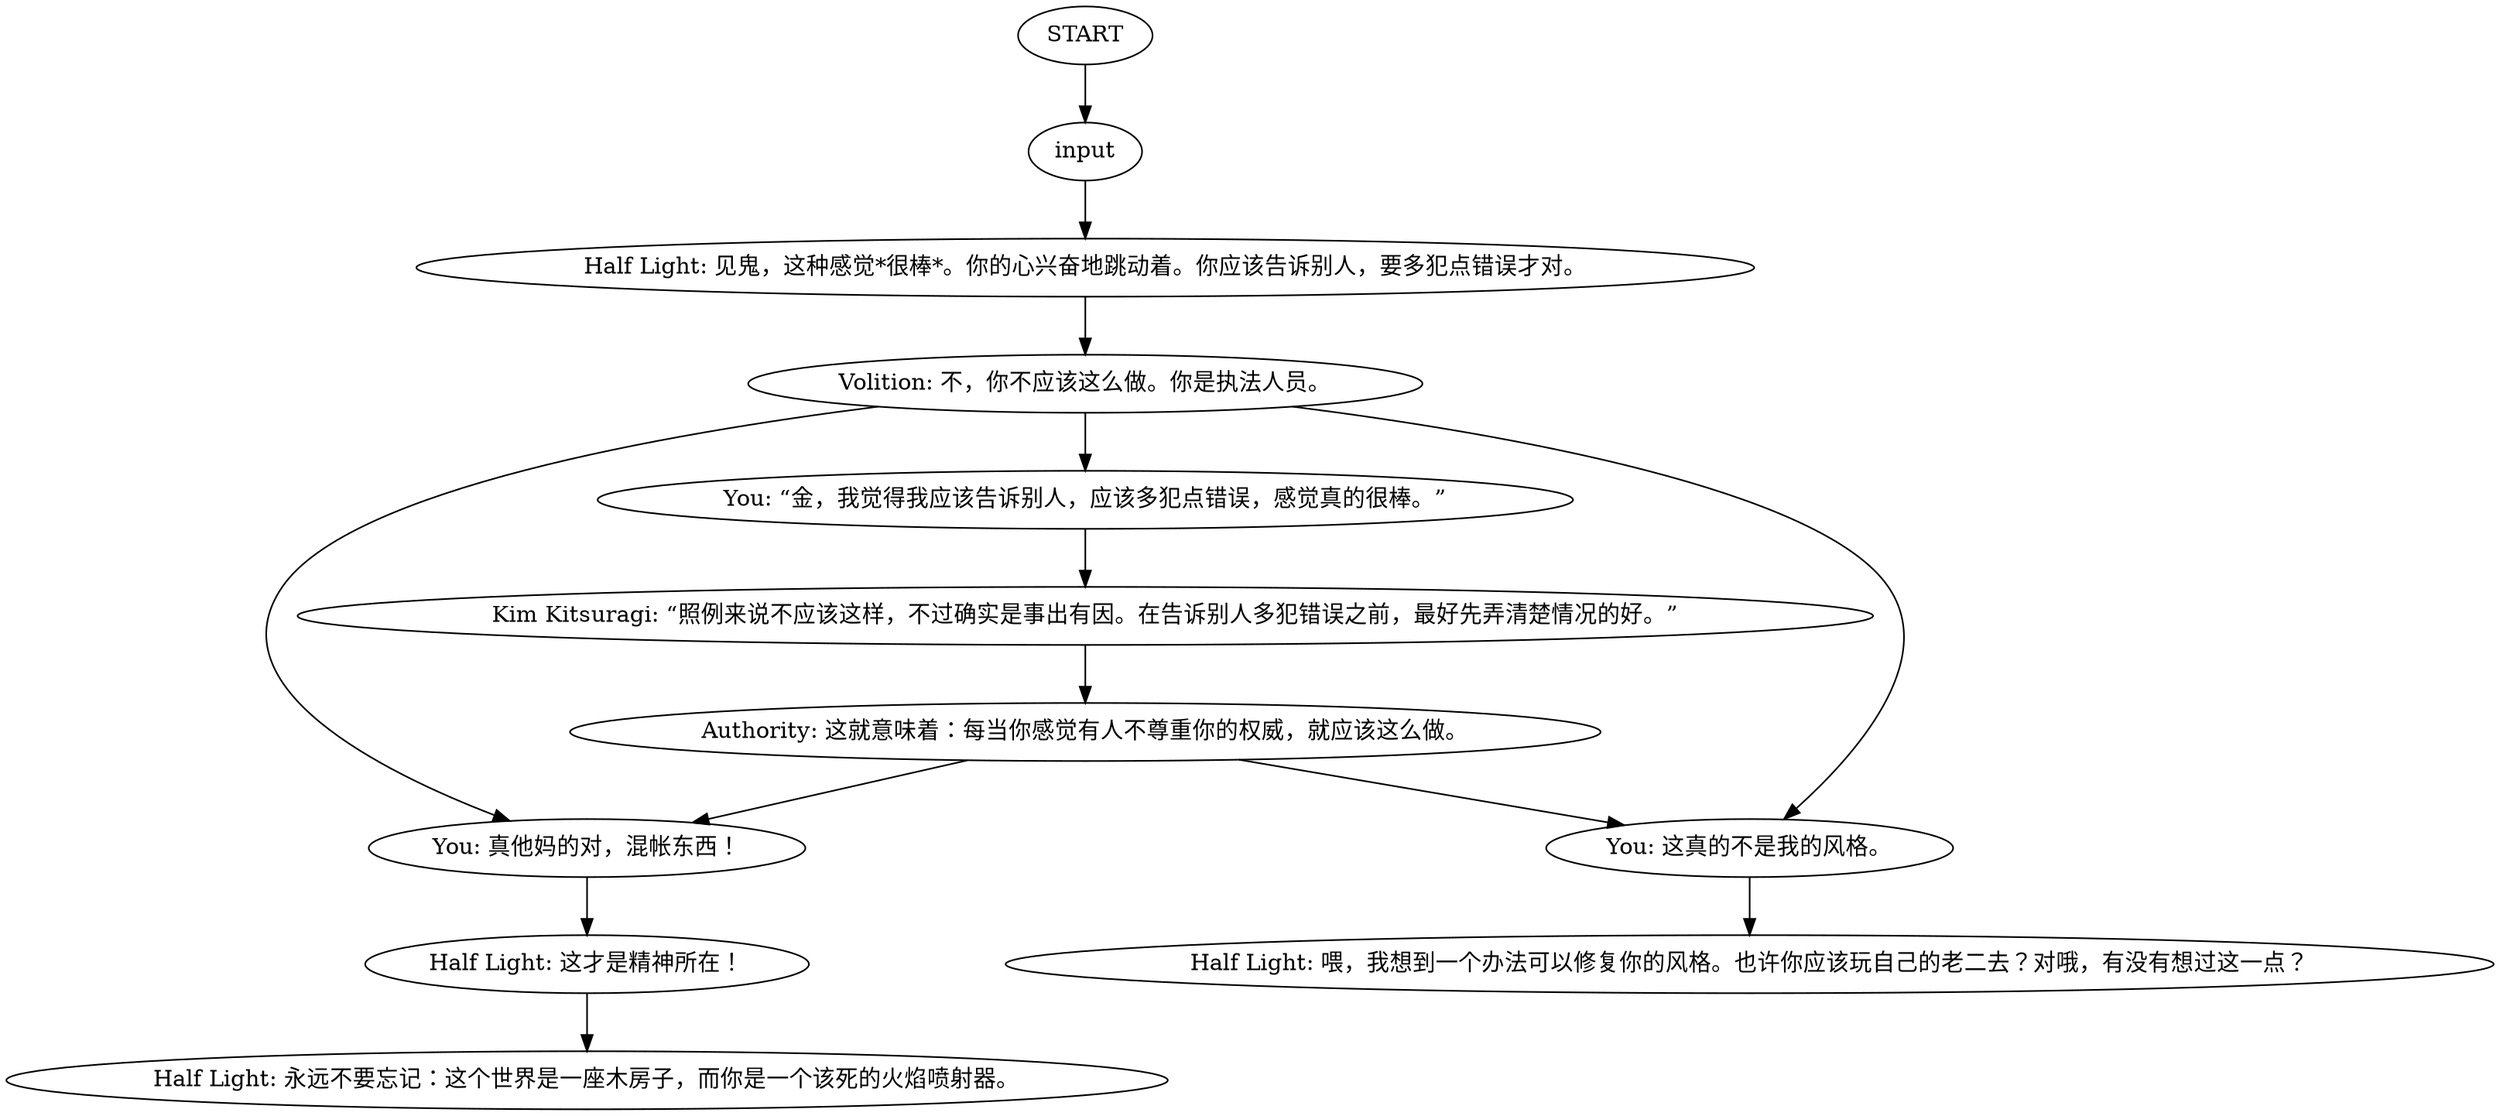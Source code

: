 # JAM ORB / fuckoffafterthought
# Afterthought dialogue if you told the lorry driver to fuck off.
# ==================================================
digraph G {
	  0 [label="START"];
	  1 [label="input"];
	  2 [label="You: “金，我觉得我应该告诉别人，应该多犯点错误，感觉真的很棒。”"];
	  3 [label="Authority: 这就意味着：每当你感觉有人不尊重你的权威，就应该这么做。"];
	  4 [label="Volition: 不，你不应该这么做。你是执法人员。"];
	  5 [label="Half Light: 这才是精神所在！"];
	  6 [label="Kim Kitsuragi: “照例来说不应该这样，不过确实是事出有因。在告诉别人多犯错误之前，最好先弄清楚情况的好。”"];
	  7 [label="Half Light: 永远不要忘记：这个世界是一座木房子，而你是一个该死的火焰喷射器。"];
	  8 [label="Half Light: 喂，我想到一个办法可以修复你的风格。也许你应该玩自己的老二去？对哦，有没有想过这一点？"];
	  10 [label="Half Light: 见鬼，这种感觉*很棒*。你的心兴奋地跳动着。你应该告诉别人，要多犯点错误才对。"];
	  11 [label="You: 真他妈的对，混帐东西！"];
	  12 [label="You: 这真的不是我的风格。"];
	  0 -> 1
	  1 -> 10
	  2 -> 6
	  3 -> 11
	  3 -> 12
	  4 -> 2
	  4 -> 11
	  4 -> 12
	  5 -> 7
	  6 -> 3
	  10 -> 4
	  11 -> 5
	  12 -> 8
}

